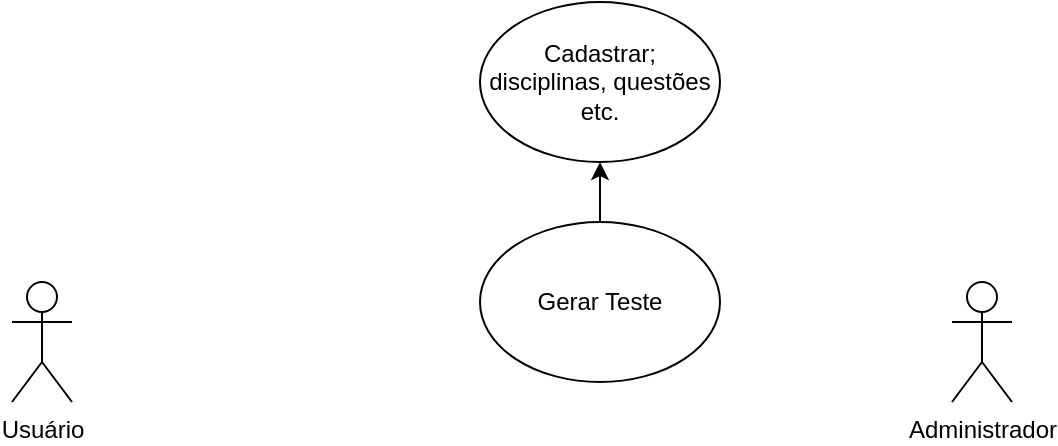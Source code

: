 <mxfile version="21.1.7" type="github">
  <diagram name="Página-1" id="ZUgWmiY-DHRghAnXG5Ju">
    <mxGraphModel dx="880" dy="484" grid="1" gridSize="10" guides="1" tooltips="1" connect="1" arrows="1" fold="1" page="1" pageScale="1" pageWidth="827" pageHeight="1169" math="0" shadow="0">
      <root>
        <mxCell id="0" />
        <mxCell id="1" parent="0" />
        <mxCell id="Q9_l1EO83hs2iSmNuz1i-1" value="Usuário" style="shape=umlActor;verticalLabelPosition=bottom;verticalAlign=top;html=1;outlineConnect=0;" vertex="1" parent="1">
          <mxGeometry x="180" y="170" width="30" height="60" as="geometry" />
        </mxCell>
        <mxCell id="Q9_l1EO83hs2iSmNuz1i-2" value="Administrador" style="shape=umlActor;verticalLabelPosition=bottom;verticalAlign=top;html=1;outlineConnect=0;" vertex="1" parent="1">
          <mxGeometry x="650" y="170" width="30" height="60" as="geometry" />
        </mxCell>
        <mxCell id="Q9_l1EO83hs2iSmNuz1i-3" value="Cadastrar; disciplinas, questões etc.&lt;br&gt;" style="ellipse;whiteSpace=wrap;html=1;" vertex="1" parent="1">
          <mxGeometry x="414" y="30" width="120" height="80" as="geometry" />
        </mxCell>
        <mxCell id="Q9_l1EO83hs2iSmNuz1i-6" value="" style="edgeStyle=orthogonalEdgeStyle;rounded=0;orthogonalLoop=1;jettySize=auto;html=1;" edge="1" parent="1" source="Q9_l1EO83hs2iSmNuz1i-5" target="Q9_l1EO83hs2iSmNuz1i-3">
          <mxGeometry relative="1" as="geometry" />
        </mxCell>
        <mxCell id="Q9_l1EO83hs2iSmNuz1i-5" value="Gerar Teste" style="ellipse;whiteSpace=wrap;html=1;" vertex="1" parent="1">
          <mxGeometry x="414" y="140" width="120" height="80" as="geometry" />
        </mxCell>
      </root>
    </mxGraphModel>
  </diagram>
</mxfile>
